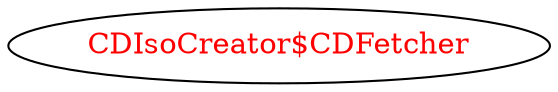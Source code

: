 digraph dependencyGraph {
 concentrate=true;
 ranksep="2.0";
 rankdir="LR"; 
 splines="ortho";
"CDIsoCreator$CDFetcher" [fontcolor="red"];
}